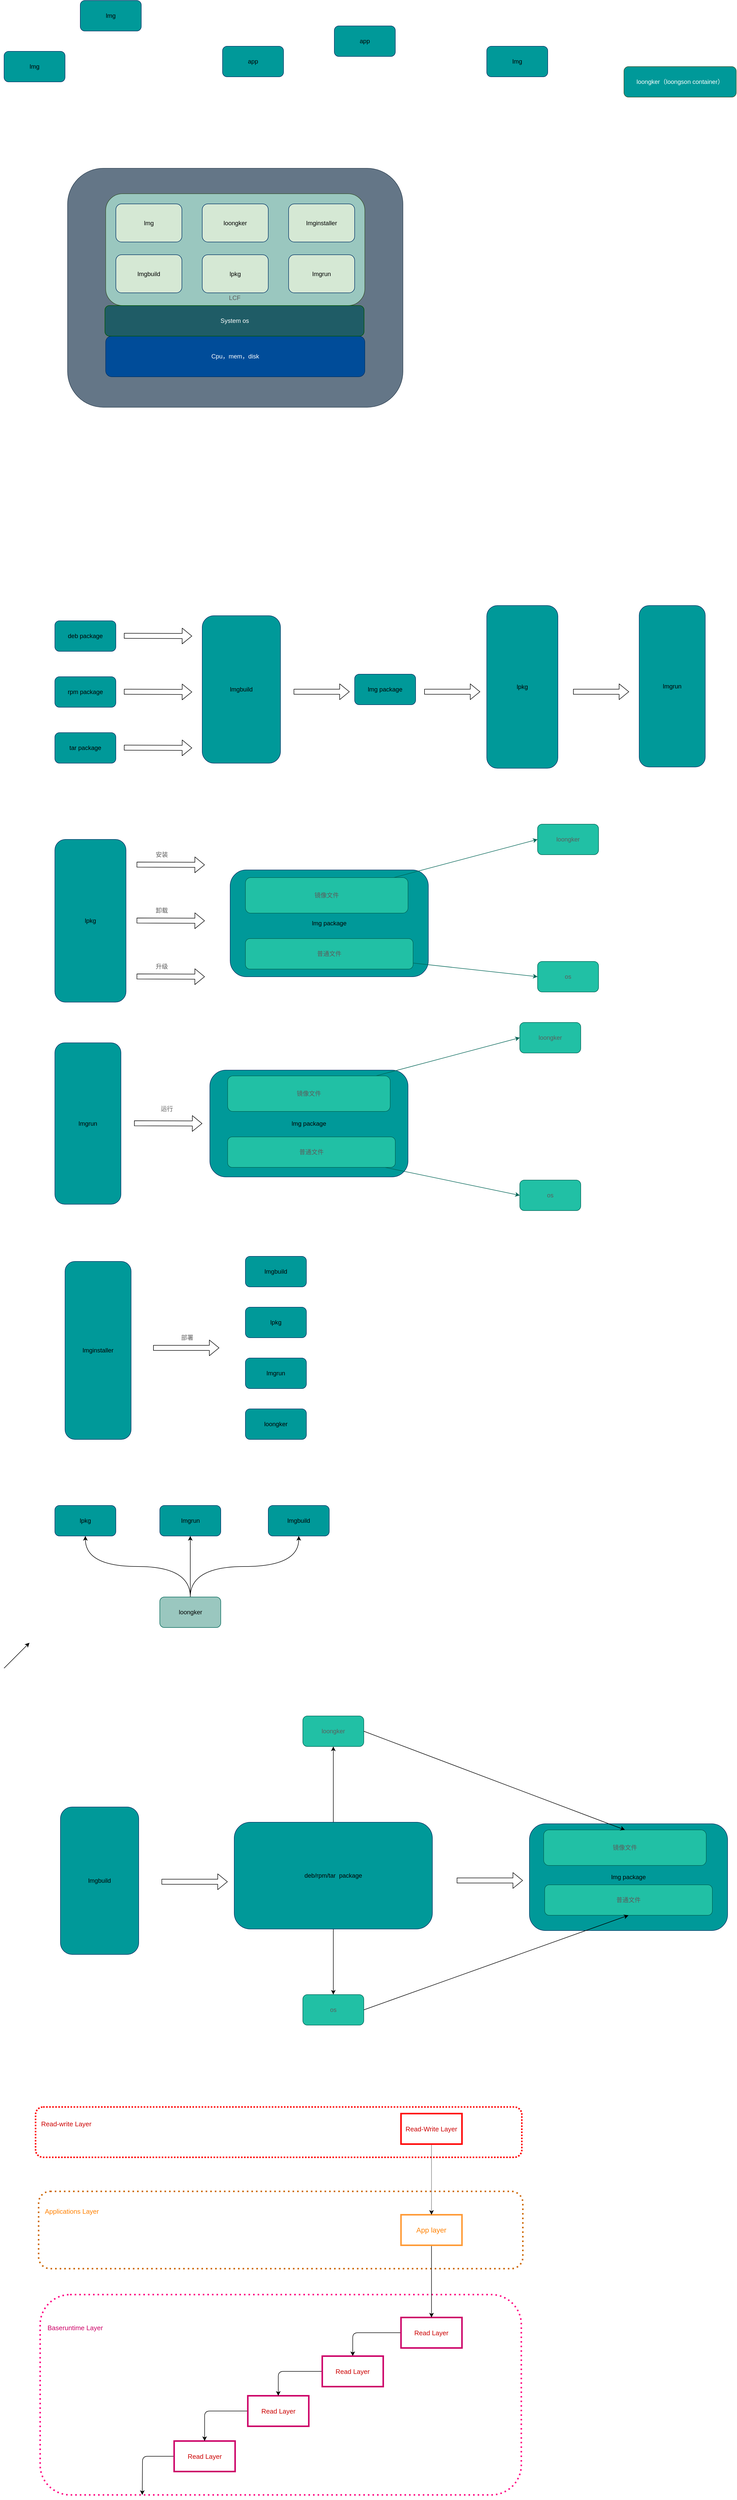 <mxfile version="20.2.6" type="github">
  <diagram id="aV5w22nhNH_Wzgc8BO7l" name="Page-1">
    <mxGraphModel dx="2729" dy="936" grid="0" gridSize="10" guides="1" tooltips="1" connect="1" arrows="1" fold="1" page="1" pageScale="1" pageWidth="827" pageHeight="1169" math="0" shadow="0">
      <root>
        <mxCell id="0" />
        <mxCell id="1" parent="0" />
        <mxCell id="tzlG480XD32pi5aD75Bq-49" value="" style="rounded=1;whiteSpace=wrap;html=1;strokeColor=#FF0080;dashed=1;dashPattern=1 2;strokeWidth=3;" vertex="1" parent="1">
          <mxGeometry x="71" y="4542" width="947" height="394" as="geometry" />
        </mxCell>
        <mxCell id="tzlG480XD32pi5aD75Bq-48" value="" style="rounded=1;whiteSpace=wrap;html=1;strokeColor=#CC6600;dashed=1;dashPattern=1 2;strokeWidth=3;" vertex="1" parent="1">
          <mxGeometry x="68" y="4339" width="953" height="152" as="geometry" />
        </mxCell>
        <mxCell id="MgCIcN8HCtVji7_G_k5s-110" value="" style="rounded=1;whiteSpace=wrap;html=1;strokeColor=#314354;fillColor=#647687;fontColor=#ffffff;" parent="1" vertex="1">
          <mxGeometry x="125" y="360" width="660" height="470" as="geometry" />
        </mxCell>
        <mxCell id="MgCIcN8HCtVji7_G_k5s-99" value="lmg package" style="rounded=1;whiteSpace=wrap;html=1;strokeColor=#003366;fillColor=#009999;" parent="1" vertex="1">
          <mxGeometry x="405" y="2133.75" width="390" height="210" as="geometry" />
        </mxCell>
        <mxCell id="MgCIcN8HCtVji7_G_k5s-52" value="" style="rounded=1;whiteSpace=wrap;html=1;strokeColor=#3A5431;fillColor=#9AC7BF;fontColor=#ffffff;" parent="1" vertex="1">
          <mxGeometry x="200" y="410" width="510" height="220" as="geometry" />
        </mxCell>
        <mxCell id="MgCIcN8HCtVji7_G_k5s-2" value="Cpu，mem，disk" style="rounded=1;whiteSpace=wrap;html=1;fillColor=#004C99;strokeColor=#003366;fontColor=#ffffff;" parent="1" vertex="1">
          <mxGeometry x="200" y="690" width="510" height="80" as="geometry" />
        </mxCell>
        <mxCell id="MgCIcN8HCtVji7_G_k5s-3" value="System os" style="rounded=1;whiteSpace=wrap;html=1;fillColor=#1F5C66;strokeColor=#005700;fontColor=#ffffff;" parent="1" vertex="1">
          <mxGeometry x="198.5" y="630" width="510" height="60" as="geometry" />
        </mxCell>
        <mxCell id="MgCIcN8HCtVji7_G_k5s-7" value="loongker（loongson container）" style="rounded=1;whiteSpace=wrap;html=1;fillColor=#009999;strokeColor=#3A5431;fontColor=#ffffff;" parent="1" vertex="1">
          <mxGeometry x="1220" y="160" width="221" height="60" as="geometry" />
        </mxCell>
        <mxCell id="MgCIcN8HCtVji7_G_k5s-45" value="lmg" style="rounded=1;whiteSpace=wrap;html=1;strokeColor=#003366;fillColor=#009999;" parent="1" vertex="1">
          <mxGeometry x="150" y="30" width="120" height="60" as="geometry" />
        </mxCell>
        <mxCell id="MgCIcN8HCtVji7_G_k5s-46" value="app" style="rounded=1;whiteSpace=wrap;html=1;strokeColor=#003366;fillColor=#009999;" parent="1" vertex="1">
          <mxGeometry x="430" y="120" width="120" height="60" as="geometry" />
        </mxCell>
        <mxCell id="MgCIcN8HCtVji7_G_k5s-47" value="app" style="rounded=1;whiteSpace=wrap;html=1;strokeColor=#003366;fillColor=#009999;" parent="1" vertex="1">
          <mxGeometry x="650" y="80" width="120" height="60" as="geometry" />
        </mxCell>
        <mxCell id="MgCIcN8HCtVji7_G_k5s-53" value="lmg" style="rounded=1;whiteSpace=wrap;html=1;strokeColor=#003366;fillColor=#009999;" parent="1" vertex="1">
          <mxGeometry x="950" y="120" width="120" height="60" as="geometry" />
        </mxCell>
        <mxCell id="MgCIcN8HCtVji7_G_k5s-55" value="lmg" style="rounded=1;whiteSpace=wrap;html=1;strokeColor=#003366;fillColor=#009999;" parent="1" vertex="1">
          <mxGeometry y="130" width="120" height="60" as="geometry" />
        </mxCell>
        <mxCell id="MgCIcN8HCtVji7_G_k5s-56" value="lmg package" style="rounded=1;whiteSpace=wrap;html=1;strokeColor=#003366;fillColor=#009999;" parent="1" vertex="1">
          <mxGeometry x="690" y="1355" width="120" height="60" as="geometry" />
        </mxCell>
        <mxCell id="MgCIcN8HCtVji7_G_k5s-57" value="lmgbuild" style="rounded=1;whiteSpace=wrap;html=1;strokeColor=#003366;fillColor=#009999;" parent="1" vertex="1">
          <mxGeometry x="390" y="1240" width="154" height="290" as="geometry" />
        </mxCell>
        <mxCell id="MgCIcN8HCtVji7_G_k5s-58" value="lmgrun" style="rounded=1;whiteSpace=wrap;html=1;strokeColor=#003366;fillColor=#009999;" parent="1" vertex="1">
          <mxGeometry x="1250" y="1220" width="130" height="317.5" as="geometry" />
        </mxCell>
        <mxCell id="MgCIcN8HCtVji7_G_k5s-59" value="lpkg" style="rounded=1;whiteSpace=wrap;html=1;strokeColor=#003366;fillColor=#009999;" parent="1" vertex="1">
          <mxGeometry x="950" y="1220" width="140" height="320" as="geometry" />
        </mxCell>
        <mxCell id="MgCIcN8HCtVji7_G_k5s-60" value="deb package" style="rounded=1;whiteSpace=wrap;html=1;strokeColor=#003366;fillColor=#009999;" parent="1" vertex="1">
          <mxGeometry x="100" y="1250" width="120" height="60" as="geometry" />
        </mxCell>
        <mxCell id="MgCIcN8HCtVji7_G_k5s-61" value="rpm package" style="rounded=1;whiteSpace=wrap;html=1;strokeColor=#003366;fillColor=#009999;" parent="1" vertex="1">
          <mxGeometry x="100" y="1360" width="120" height="60" as="geometry" />
        </mxCell>
        <mxCell id="MgCIcN8HCtVji7_G_k5s-62" value="tar package" style="rounded=1;whiteSpace=wrap;html=1;strokeColor=#003366;fillColor=#009999;" parent="1" vertex="1">
          <mxGeometry x="100" y="1470" width="120" height="60" as="geometry" />
        </mxCell>
        <mxCell id="MgCIcN8HCtVji7_G_k5s-64" value="" style="shape=flexArrow;endArrow=classic;html=1;rounded=1;curved=1;" parent="1" edge="1">
          <mxGeometry width="50" height="50" relative="1" as="geometry">
            <mxPoint x="236" y="1499.5" as="sourcePoint" />
            <mxPoint x="370" y="1500" as="targetPoint" />
          </mxGeometry>
        </mxCell>
        <mxCell id="MgCIcN8HCtVji7_G_k5s-65" value="" style="shape=flexArrow;endArrow=classic;html=1;rounded=1;curved=1;" parent="1" edge="1">
          <mxGeometry width="50" height="50" relative="1" as="geometry">
            <mxPoint x="236" y="1279.5" as="sourcePoint" />
            <mxPoint x="370" y="1280" as="targetPoint" />
          </mxGeometry>
        </mxCell>
        <mxCell id="MgCIcN8HCtVji7_G_k5s-66" value="" style="shape=flexArrow;endArrow=classic;html=1;rounded=1;curved=1;" parent="1" edge="1">
          <mxGeometry width="50" height="50" relative="1" as="geometry">
            <mxPoint x="236" y="1389.5" as="sourcePoint" />
            <mxPoint x="370" y="1390" as="targetPoint" />
          </mxGeometry>
        </mxCell>
        <mxCell id="MgCIcN8HCtVji7_G_k5s-67" value="" style="shape=flexArrow;endArrow=classic;html=1;rounded=1;fontColor=#5C5C5C;curved=1;" parent="1" edge="1">
          <mxGeometry width="50" height="50" relative="1" as="geometry">
            <mxPoint x="570" y="1389.5" as="sourcePoint" />
            <mxPoint x="680" y="1389.5" as="targetPoint" />
          </mxGeometry>
        </mxCell>
        <mxCell id="MgCIcN8HCtVji7_G_k5s-69" value="" style="shape=flexArrow;endArrow=classic;html=1;rounded=1;fontColor=#5C5C5C;curved=1;" parent="1" edge="1">
          <mxGeometry width="50" height="50" relative="1" as="geometry">
            <mxPoint x="827" y="1389.5" as="sourcePoint" />
            <mxPoint x="937" y="1389.5" as="targetPoint" />
          </mxGeometry>
        </mxCell>
        <mxCell id="MgCIcN8HCtVji7_G_k5s-70" value="" style="shape=flexArrow;endArrow=classic;html=1;rounded=1;fontColor=#5C5C5C;curved=1;" parent="1" edge="1">
          <mxGeometry width="50" height="50" relative="1" as="geometry">
            <mxPoint x="1120" y="1389.5" as="sourcePoint" />
            <mxPoint x="1230" y="1389.5" as="targetPoint" />
          </mxGeometry>
        </mxCell>
        <mxCell id="MgCIcN8HCtVji7_G_k5s-71" value="loongker" style="rounded=1;whiteSpace=wrap;html=1;strokeColor=#003366;fillColor=#D5E8D4;" parent="1" vertex="1">
          <mxGeometry x="390" y="430" width="130" height="75" as="geometry" />
        </mxCell>
        <mxCell id="MgCIcN8HCtVji7_G_k5s-73" value="lpkg" style="rounded=1;whiteSpace=wrap;html=1;strokeColor=#003366;fillColor=#009999;" parent="1" vertex="1">
          <mxGeometry x="100" y="1680" width="140" height="320" as="geometry" />
        </mxCell>
        <mxCell id="MgCIcN8HCtVji7_G_k5s-75" value="" style="shape=flexArrow;endArrow=classic;html=1;rounded=1;curved=1;" parent="1" edge="1">
          <mxGeometry width="50" height="50" relative="1" as="geometry">
            <mxPoint x="261" y="1949.5" as="sourcePoint" />
            <mxPoint x="395" y="1950" as="targetPoint" />
          </mxGeometry>
        </mxCell>
        <mxCell id="MgCIcN8HCtVji7_G_k5s-76" value="" style="shape=flexArrow;endArrow=classic;html=1;rounded=1;curved=1;" parent="1" edge="1">
          <mxGeometry width="50" height="50" relative="1" as="geometry">
            <mxPoint x="261" y="1729.5" as="sourcePoint" />
            <mxPoint x="395" y="1730" as="targetPoint" />
          </mxGeometry>
        </mxCell>
        <mxCell id="MgCIcN8HCtVji7_G_k5s-77" value="" style="shape=flexArrow;endArrow=classic;html=1;rounded=1;curved=1;" parent="1" edge="1">
          <mxGeometry width="50" height="50" relative="1" as="geometry">
            <mxPoint x="261" y="1839.5" as="sourcePoint" />
            <mxPoint x="395" y="1840" as="targetPoint" />
          </mxGeometry>
        </mxCell>
        <mxCell id="MgCIcN8HCtVji7_G_k5s-78" value="安装" style="text;html=1;align=center;verticalAlign=middle;resizable=0;points=[];autosize=1;strokeColor=none;fillColor=none;fontColor=#5C5C5C;rounded=1;" parent="1" vertex="1">
          <mxGeometry x="290" y="1700" width="40" height="20" as="geometry" />
        </mxCell>
        <mxCell id="MgCIcN8HCtVji7_G_k5s-79" value="卸载" style="text;html=1;align=center;verticalAlign=middle;resizable=0;points=[];autosize=1;strokeColor=none;fillColor=none;fontColor=#5C5C5C;rounded=1;" parent="1" vertex="1">
          <mxGeometry x="290" y="1810" width="40" height="20" as="geometry" />
        </mxCell>
        <mxCell id="MgCIcN8HCtVji7_G_k5s-80" value="升级" style="text;html=1;align=center;verticalAlign=middle;resizable=0;points=[];autosize=1;strokeColor=none;fillColor=none;fontColor=#5C5C5C;rounded=1;" parent="1" vertex="1">
          <mxGeometry x="290" y="1920" width="40" height="20" as="geometry" />
        </mxCell>
        <mxCell id="MgCIcN8HCtVji7_G_k5s-82" value="lmgrun" style="rounded=1;whiteSpace=wrap;html=1;strokeColor=#003366;fillColor=#009999;" parent="1" vertex="1">
          <mxGeometry x="100" y="2080" width="130" height="317.5" as="geometry" />
        </mxCell>
        <mxCell id="MgCIcN8HCtVji7_G_k5s-84" value="" style="shape=flexArrow;endArrow=classic;html=1;rounded=1;curved=1;" parent="1" edge="1">
          <mxGeometry width="50" height="50" relative="1" as="geometry">
            <mxPoint x="256" y="2238.25" as="sourcePoint" />
            <mxPoint x="390" y="2238.75" as="targetPoint" />
          </mxGeometry>
        </mxCell>
        <mxCell id="MgCIcN8HCtVji7_G_k5s-85" value="lmg package" style="rounded=1;whiteSpace=wrap;html=1;strokeColor=#003366;fillColor=#009999;" parent="1" vertex="1">
          <mxGeometry x="445" y="1740" width="390" height="210" as="geometry" />
        </mxCell>
        <mxCell id="MgCIcN8HCtVji7_G_k5s-86" value="普通文件" style="rounded=1;whiteSpace=wrap;html=1;fontColor=#5C5C5C;strokeColor=#006658;fillColor=#21C0A5;" parent="1" vertex="1">
          <mxGeometry x="475" y="1875" width="330" height="60" as="geometry" />
        </mxCell>
        <mxCell id="MgCIcN8HCtVji7_G_k5s-87" value="镜像文件" style="rounded=1;whiteSpace=wrap;html=1;fontColor=#5C5C5C;strokeColor=#006658;fillColor=#21C0A5;" parent="1" vertex="1">
          <mxGeometry x="475" y="1755" width="320" height="70" as="geometry" />
        </mxCell>
        <mxCell id="MgCIcN8HCtVji7_G_k5s-89" value="" style="endArrow=classic;html=1;rounded=1;fontColor=#5C5C5C;strokeColor=#006658;fillColor=#21C0A5;curved=1;" parent="1" source="MgCIcN8HCtVji7_G_k5s-87" edge="1">
          <mxGeometry width="50" height="50" relative="1" as="geometry">
            <mxPoint x="1010" y="1810" as="sourcePoint" />
            <mxPoint x="1050" y="1680" as="targetPoint" />
          </mxGeometry>
        </mxCell>
        <mxCell id="MgCIcN8HCtVji7_G_k5s-90" value="" style="endArrow=classic;html=1;rounded=1;fontColor=#5C5C5C;strokeColor=#006658;fillColor=#21C0A5;curved=1;entryX=0;entryY=0.5;entryDx=0;entryDy=0;" parent="1" source="MgCIcN8HCtVji7_G_k5s-86" target="MgCIcN8HCtVji7_G_k5s-91" edge="1">
          <mxGeometry width="50" height="50" relative="1" as="geometry">
            <mxPoint x="1020" y="1960" as="sourcePoint" />
            <mxPoint x="1000" y="2060" as="targetPoint" />
          </mxGeometry>
        </mxCell>
        <mxCell id="MgCIcN8HCtVji7_G_k5s-91" value="os" style="rounded=1;whiteSpace=wrap;html=1;fontColor=#5C5C5C;strokeColor=#006658;fillColor=#21C0A5;" parent="1" vertex="1">
          <mxGeometry x="1050" y="1920" width="120" height="60" as="geometry" />
        </mxCell>
        <mxCell id="MgCIcN8HCtVji7_G_k5s-92" value="loongker" style="rounded=1;whiteSpace=wrap;html=1;fontColor=#5C5C5C;strokeColor=#006658;fillColor=#21C0A5;" parent="1" vertex="1">
          <mxGeometry x="1050" y="1650" width="120" height="60" as="geometry" />
        </mxCell>
        <mxCell id="MgCIcN8HCtVji7_G_k5s-93" value="普通文件" style="rounded=1;whiteSpace=wrap;html=1;fontColor=#5C5C5C;strokeColor=#006658;fillColor=#21C0A5;" parent="1" vertex="1">
          <mxGeometry x="440" y="2265" width="330" height="60" as="geometry" />
        </mxCell>
        <mxCell id="MgCIcN8HCtVji7_G_k5s-94" value="镜像文件" style="rounded=1;whiteSpace=wrap;html=1;fontColor=#5C5C5C;strokeColor=#006658;fillColor=#21C0A5;" parent="1" vertex="1">
          <mxGeometry x="440" y="2145" width="320" height="70" as="geometry" />
        </mxCell>
        <mxCell id="MgCIcN8HCtVji7_G_k5s-95" value="" style="endArrow=classic;html=1;rounded=1;fontColor=#5C5C5C;strokeColor=#006658;fillColor=#21C0A5;curved=1;" parent="1" source="MgCIcN8HCtVji7_G_k5s-94" edge="1">
          <mxGeometry width="50" height="50" relative="1" as="geometry">
            <mxPoint x="975" y="2200" as="sourcePoint" />
            <mxPoint x="1015" y="2070" as="targetPoint" />
          </mxGeometry>
        </mxCell>
        <mxCell id="MgCIcN8HCtVji7_G_k5s-96" value="" style="endArrow=classic;html=1;rounded=1;fontColor=#5C5C5C;strokeColor=#006658;fillColor=#21C0A5;curved=1;entryX=0;entryY=0.5;entryDx=0;entryDy=0;" parent="1" source="MgCIcN8HCtVji7_G_k5s-93" target="MgCIcN8HCtVji7_G_k5s-97" edge="1">
          <mxGeometry width="50" height="50" relative="1" as="geometry">
            <mxPoint x="985" y="2350" as="sourcePoint" />
            <mxPoint x="965" y="2450" as="targetPoint" />
          </mxGeometry>
        </mxCell>
        <mxCell id="MgCIcN8HCtVji7_G_k5s-97" value="os" style="rounded=1;whiteSpace=wrap;html=1;fontColor=#5C5C5C;strokeColor=#006658;fillColor=#21C0A5;" parent="1" vertex="1">
          <mxGeometry x="1015" y="2350" width="120" height="60" as="geometry" />
        </mxCell>
        <mxCell id="MgCIcN8HCtVji7_G_k5s-98" value="loongker" style="rounded=1;whiteSpace=wrap;html=1;fontColor=#5C5C5C;strokeColor=#006658;fillColor=#21C0A5;" parent="1" vertex="1">
          <mxGeometry x="1015" y="2040" width="120" height="60" as="geometry" />
        </mxCell>
        <mxCell id="MgCIcN8HCtVji7_G_k5s-100" value="运行" style="text;html=1;align=center;verticalAlign=middle;resizable=0;points=[];autosize=1;strokeColor=none;fillColor=none;fontColor=#5C5C5C;rounded=1;" parent="1" vertex="1">
          <mxGeometry x="300" y="2200" width="40" height="20" as="geometry" />
        </mxCell>
        <mxCell id="MgCIcN8HCtVji7_G_k5s-101" value="lmg" style="rounded=1;whiteSpace=wrap;html=1;strokeColor=#003366;fillColor=#D5E8D4;" parent="1" vertex="1">
          <mxGeometry x="220" y="430" width="130" height="75" as="geometry" />
        </mxCell>
        <mxCell id="MgCIcN8HCtVji7_G_k5s-102" value="lmgbuild" style="rounded=1;whiteSpace=wrap;html=1;strokeColor=#003366;fillColor=#D5E8D4;" parent="1" vertex="1">
          <mxGeometry x="220" y="530" width="130" height="75" as="geometry" />
        </mxCell>
        <mxCell id="MgCIcN8HCtVji7_G_k5s-103" value="lmgrun" style="rounded=1;whiteSpace=wrap;html=1;strokeColor=#003366;fillColor=#D5E8D4;" parent="1" vertex="1">
          <mxGeometry x="560" y="530" width="130" height="75" as="geometry" />
        </mxCell>
        <mxCell id="MgCIcN8HCtVji7_G_k5s-104" value="lpkg" style="rounded=1;whiteSpace=wrap;html=1;strokeColor=#003366;fillColor=#D5E8D4;" parent="1" vertex="1">
          <mxGeometry x="390" y="530" width="130" height="75" as="geometry" />
        </mxCell>
        <mxCell id="MgCIcN8HCtVji7_G_k5s-105" value="lmginstaller" style="rounded=1;whiteSpace=wrap;html=1;strokeColor=#003366;fillColor=#D5E8D4;" parent="1" vertex="1">
          <mxGeometry x="560" y="430" width="130" height="75" as="geometry" />
        </mxCell>
        <mxCell id="MgCIcN8HCtVji7_G_k5s-106" value="LCF" style="text;html=1;strokeColor=none;fillColor=none;align=center;verticalAlign=middle;whiteSpace=wrap;rounded=1;fontColor=#5C5C5C;" parent="1" vertex="1">
          <mxGeometry x="423.5" y="610" width="60" height="10" as="geometry" />
        </mxCell>
        <mxCell id="MgCIcN8HCtVji7_G_k5s-111" value="lmginstaller" style="rounded=1;whiteSpace=wrap;html=1;strokeColor=#003366;fillColor=#009999;" parent="1" vertex="1">
          <mxGeometry x="120" y="2510" width="130" height="350" as="geometry" />
        </mxCell>
        <mxCell id="MgCIcN8HCtVji7_G_k5s-112" value="" style="shape=flexArrow;endArrow=classic;html=1;rounded=1;fontColor=#5C5C5C;strokeColor=#000000;fillColor=#FFFFFF;curved=1;" parent="1" edge="1">
          <mxGeometry width="50" height="50" relative="1" as="geometry">
            <mxPoint x="293.5" y="2680" as="sourcePoint" />
            <mxPoint x="423.5" y="2680" as="targetPoint" />
          </mxGeometry>
        </mxCell>
        <mxCell id="MgCIcN8HCtVji7_G_k5s-113" value="lpkg" style="rounded=1;whiteSpace=wrap;html=1;strokeColor=#003366;fillColor=#009999;" parent="1" vertex="1">
          <mxGeometry x="475" y="2600" width="120" height="60" as="geometry" />
        </mxCell>
        <mxCell id="MgCIcN8HCtVji7_G_k5s-114" value="lmgrun" style="rounded=1;whiteSpace=wrap;html=1;strokeColor=#003366;fillColor=#009999;" parent="1" vertex="1">
          <mxGeometry x="475" y="2700" width="120" height="60" as="geometry" />
        </mxCell>
        <mxCell id="MgCIcN8HCtVji7_G_k5s-115" value="lmgbuild" style="rounded=1;whiteSpace=wrap;html=1;strokeColor=#003366;fillColor=#009999;" parent="1" vertex="1">
          <mxGeometry x="475" y="2500" width="120" height="60" as="geometry" />
        </mxCell>
        <mxCell id="MgCIcN8HCtVji7_G_k5s-116" value="loongker" style="rounded=1;whiteSpace=wrap;html=1;strokeColor=#003366;fillColor=#009999;" parent="1" vertex="1">
          <mxGeometry x="475" y="2800" width="120" height="60" as="geometry" />
        </mxCell>
        <mxCell id="MgCIcN8HCtVji7_G_k5s-117" value="部署" style="text;html=1;align=center;verticalAlign=middle;resizable=0;points=[];autosize=1;strokeColor=none;fillColor=none;fontColor=#5C5C5C;" parent="1" vertex="1">
          <mxGeometry x="340" y="2650" width="40" height="20" as="geometry" />
        </mxCell>
        <mxCell id="MgCIcN8HCtVji7_G_k5s-125" style="edgeStyle=orthogonalEdgeStyle;curved=1;rounded=1;orthogonalLoop=1;jettySize=auto;html=1;exitX=0.5;exitY=0;exitDx=0;exitDy=0;entryX=0.5;entryY=1;entryDx=0;entryDy=0;fontColor=#5C5C5C;strokeColor=#000000;fillColor=#FFFFFF;" parent="1" source="MgCIcN8HCtVji7_G_k5s-118" target="MgCIcN8HCtVji7_G_k5s-120" edge="1">
          <mxGeometry relative="1" as="geometry" />
        </mxCell>
        <mxCell id="MgCIcN8HCtVji7_G_k5s-126" style="edgeStyle=orthogonalEdgeStyle;curved=1;rounded=1;orthogonalLoop=1;jettySize=auto;html=1;exitX=0.5;exitY=0;exitDx=0;exitDy=0;entryX=0.5;entryY=1;entryDx=0;entryDy=0;fontColor=#5C5C5C;strokeColor=#000000;fillColor=#FFFFFF;" parent="1" source="MgCIcN8HCtVji7_G_k5s-118" target="MgCIcN8HCtVji7_G_k5s-121" edge="1">
          <mxGeometry relative="1" as="geometry" />
        </mxCell>
        <mxCell id="MgCIcN8HCtVji7_G_k5s-127" style="edgeStyle=orthogonalEdgeStyle;curved=1;rounded=1;orthogonalLoop=1;jettySize=auto;html=1;exitX=0.5;exitY=0;exitDx=0;exitDy=0;entryX=0.5;entryY=1;entryDx=0;entryDy=0;fontColor=#5C5C5C;strokeColor=#000000;fillColor=#FFFFFF;" parent="1" source="MgCIcN8HCtVji7_G_k5s-118" target="MgCIcN8HCtVji7_G_k5s-119" edge="1">
          <mxGeometry relative="1" as="geometry" />
        </mxCell>
        <mxCell id="MgCIcN8HCtVji7_G_k5s-118" value="&lt;span style=&quot;color: rgb(0, 0, 0);&quot;&gt;loongker&lt;/span&gt;" style="rounded=1;whiteSpace=wrap;html=1;fontColor=#5C5C5C;strokeColor=#006658;fillColor=#9AC7BF;" parent="1" vertex="1">
          <mxGeometry x="306.5" y="3170" width="120" height="60" as="geometry" />
        </mxCell>
        <mxCell id="MgCIcN8HCtVji7_G_k5s-119" value="lmgbuild" style="rounded=1;whiteSpace=wrap;html=1;strokeColor=#003366;fillColor=#009999;" parent="1" vertex="1">
          <mxGeometry x="520" y="2990" width="120" height="60" as="geometry" />
        </mxCell>
        <mxCell id="MgCIcN8HCtVji7_G_k5s-120" value="lpkg" style="rounded=1;whiteSpace=wrap;html=1;strokeColor=#003366;fillColor=#009999;" parent="1" vertex="1">
          <mxGeometry x="100" y="2990" width="120" height="60" as="geometry" />
        </mxCell>
        <mxCell id="MgCIcN8HCtVji7_G_k5s-121" value="lmgrun" style="rounded=1;whiteSpace=wrap;html=1;strokeColor=#003366;fillColor=#009999;" parent="1" vertex="1">
          <mxGeometry x="306.5" y="2990" width="120" height="60" as="geometry" />
        </mxCell>
        <mxCell id="tzlG480XD32pi5aD75Bq-1" value="lmgbuild" style="rounded=1;whiteSpace=wrap;html=1;strokeColor=#003366;fillColor=#009999;" vertex="1" parent="1">
          <mxGeometry x="111" y="3583" width="154" height="290" as="geometry" />
        </mxCell>
        <mxCell id="tzlG480XD32pi5aD75Bq-2" value="" style="shape=flexArrow;endArrow=classic;html=1;rounded=1;fontColor=#5C5C5C;strokeColor=#000000;fillColor=#FFFFFF;curved=1;" edge="1" parent="1">
          <mxGeometry width="50" height="50" relative="1" as="geometry">
            <mxPoint x="310" y="3730" as="sourcePoint" />
            <mxPoint x="440" y="3730" as="targetPoint" />
          </mxGeometry>
        </mxCell>
        <mxCell id="tzlG480XD32pi5aD75Bq-27" style="edgeStyle=orthogonalEdgeStyle;rounded=0;orthogonalLoop=1;jettySize=auto;html=1;exitX=0.5;exitY=0;exitDx=0;exitDy=0;entryX=0.5;entryY=1;entryDx=0;entryDy=0;" edge="1" parent="1" source="tzlG480XD32pi5aD75Bq-5" target="tzlG480XD32pi5aD75Bq-10">
          <mxGeometry relative="1" as="geometry" />
        </mxCell>
        <mxCell id="tzlG480XD32pi5aD75Bq-28" style="edgeStyle=orthogonalEdgeStyle;rounded=0;orthogonalLoop=1;jettySize=auto;html=1;exitX=0.5;exitY=1;exitDx=0;exitDy=0;" edge="1" parent="1" source="tzlG480XD32pi5aD75Bq-5" target="tzlG480XD32pi5aD75Bq-11">
          <mxGeometry relative="1" as="geometry" />
        </mxCell>
        <mxCell id="tzlG480XD32pi5aD75Bq-5" value="deb/rpm/tar&amp;nbsp; package" style="rounded=1;whiteSpace=wrap;html=1;strokeColor=#003366;fillColor=#009999;" vertex="1" parent="1">
          <mxGeometry x="453" y="3613" width="390" height="210" as="geometry" />
        </mxCell>
        <mxCell id="tzlG480XD32pi5aD75Bq-6" value="" style="shape=flexArrow;endArrow=classic;html=1;rounded=1;fontColor=#5C5C5C;strokeColor=#000000;fillColor=#FFFFFF;curved=1;" edge="1" parent="1">
          <mxGeometry width="50" height="50" relative="1" as="geometry">
            <mxPoint x="891" y="3727.5" as="sourcePoint" />
            <mxPoint x="1021" y="3727.5" as="targetPoint" />
          </mxGeometry>
        </mxCell>
        <mxCell id="tzlG480XD32pi5aD75Bq-7" value="lmg package" style="rounded=1;whiteSpace=wrap;html=1;strokeColor=#003366;fillColor=#009999;" vertex="1" parent="1">
          <mxGeometry x="1034" y="3616" width="390" height="210" as="geometry" />
        </mxCell>
        <mxCell id="tzlG480XD32pi5aD75Bq-8" value="镜像文件" style="rounded=1;whiteSpace=wrap;html=1;fontColor=#5C5C5C;strokeColor=#006658;fillColor=#21C0A5;" vertex="1" parent="1">
          <mxGeometry x="1062" y="3628" width="320" height="70" as="geometry" />
        </mxCell>
        <mxCell id="tzlG480XD32pi5aD75Bq-9" value="普通文件" style="rounded=1;whiteSpace=wrap;html=1;fontColor=#5C5C5C;strokeColor=#006658;fillColor=#21C0A5;" vertex="1" parent="1">
          <mxGeometry x="1064" y="3736" width="330" height="60" as="geometry" />
        </mxCell>
        <mxCell id="tzlG480XD32pi5aD75Bq-10" value="loongker" style="rounded=1;whiteSpace=wrap;html=1;fontColor=#5C5C5C;strokeColor=#006658;fillColor=#21C0A5;" vertex="1" parent="1">
          <mxGeometry x="588" y="3404" width="120" height="60" as="geometry" />
        </mxCell>
        <mxCell id="tzlG480XD32pi5aD75Bq-11" value="os" style="rounded=1;whiteSpace=wrap;html=1;fontColor=#5C5C5C;strokeColor=#006658;fillColor=#21C0A5;" vertex="1" parent="1">
          <mxGeometry x="588" y="3952" width="120" height="60" as="geometry" />
        </mxCell>
        <mxCell id="tzlG480XD32pi5aD75Bq-21" value="" style="endArrow=classic;html=1;rounded=0;entryX=0.5;entryY=0;entryDx=0;entryDy=0;exitX=1;exitY=0.5;exitDx=0;exitDy=0;" edge="1" parent="1" source="tzlG480XD32pi5aD75Bq-10" target="tzlG480XD32pi5aD75Bq-8">
          <mxGeometry width="50" height="50" relative="1" as="geometry">
            <mxPoint x="736" y="3220" as="sourcePoint" />
            <mxPoint x="1028" y="3146" as="targetPoint" />
          </mxGeometry>
        </mxCell>
        <mxCell id="tzlG480XD32pi5aD75Bq-22" value="" style="endArrow=classic;html=1;rounded=0;" edge="1" parent="1">
          <mxGeometry width="50" height="50" relative="1" as="geometry">
            <mxPoint y="3310" as="sourcePoint" />
            <mxPoint x="50" y="3260" as="targetPoint" />
          </mxGeometry>
        </mxCell>
        <mxCell id="tzlG480XD32pi5aD75Bq-25" value="" style="endArrow=classic;html=1;rounded=0;exitX=1;exitY=0.5;exitDx=0;exitDy=0;entryX=0.5;entryY=1;entryDx=0;entryDy=0;" edge="1" parent="1" source="tzlG480XD32pi5aD75Bq-11" target="tzlG480XD32pi5aD75Bq-9">
          <mxGeometry width="50" height="50" relative="1" as="geometry">
            <mxPoint x="986" y="4034" as="sourcePoint" />
            <mxPoint x="1036" y="3984" as="targetPoint" />
          </mxGeometry>
        </mxCell>
        <mxCell id="tzlG480XD32pi5aD75Bq-42" style="edgeStyle=orthogonalEdgeStyle;rounded=1;orthogonalLoop=1;jettySize=auto;html=1;exitX=0;exitY=0.5;exitDx=0;exitDy=0;startArrow=none;startFill=0;fillColor=#f8cecc;strokeColor=#000000;" edge="1" parent="1" source="tzlG480XD32pi5aD75Bq-30">
          <mxGeometry relative="1" as="geometry">
            <mxPoint x="271.996" y="4936.012" as="targetPoint" />
          </mxGeometry>
        </mxCell>
        <mxCell id="tzlG480XD32pi5aD75Bq-30" value="&lt;font color=&quot;#cc0000&quot; style=&quot;font-size: 13px;&quot;&gt;Read Layer&lt;/font&gt;" style="rounded=0;whiteSpace=wrap;html=1;strokeColor=#CC0066;strokeWidth=3;" vertex="1" parent="1">
          <mxGeometry x="334.73" y="4830" width="120" height="60" as="geometry" />
        </mxCell>
        <mxCell id="tzlG480XD32pi5aD75Bq-38" style="edgeStyle=orthogonalEdgeStyle;rounded=1;orthogonalLoop=1;jettySize=auto;html=1;exitX=0;exitY=0.5;exitDx=0;exitDy=0;" edge="1" parent="1" source="tzlG480XD32pi5aD75Bq-35" target="tzlG480XD32pi5aD75Bq-30">
          <mxGeometry relative="1" as="geometry" />
        </mxCell>
        <mxCell id="tzlG480XD32pi5aD75Bq-35" value="&lt;font style=&quot;font-size: 13px;&quot; color=&quot;#cc0000&quot;&gt;Read Layer&lt;/font&gt;" style="rounded=0;whiteSpace=wrap;html=1;strokeColor=#CC0066;strokeWidth=3;" vertex="1" parent="1">
          <mxGeometry x="479.73" y="4741" width="120" height="60" as="geometry" />
        </mxCell>
        <mxCell id="tzlG480XD32pi5aD75Bq-41" style="rounded=1;orthogonalLoop=1;jettySize=auto;html=1;exitX=0;exitY=0.5;exitDx=0;exitDy=0;edgeStyle=orthogonalEdgeStyle;" edge="1" parent="1" source="tzlG480XD32pi5aD75Bq-36" target="tzlG480XD32pi5aD75Bq-37">
          <mxGeometry relative="1" as="geometry" />
        </mxCell>
        <mxCell id="tzlG480XD32pi5aD75Bq-36" value="&lt;font style=&quot;font-size: 13px;&quot; color=&quot;#cc0000&quot;&gt;Read Layer&lt;/font&gt;" style="rounded=0;whiteSpace=wrap;html=1;strokeColor=#CC0066;strokeWidth=3;" vertex="1" parent="1">
          <mxGeometry x="781.23" y="4587" width="120" height="60" as="geometry" />
        </mxCell>
        <mxCell id="tzlG480XD32pi5aD75Bq-40" style="edgeStyle=orthogonalEdgeStyle;rounded=1;orthogonalLoop=1;jettySize=auto;html=1;exitX=0;exitY=0.5;exitDx=0;exitDy=0;" edge="1" parent="1" source="tzlG480XD32pi5aD75Bq-37" target="tzlG480XD32pi5aD75Bq-35">
          <mxGeometry relative="1" as="geometry" />
        </mxCell>
        <mxCell id="tzlG480XD32pi5aD75Bq-37" value="&lt;font color=&quot;#cc0000&quot; style=&quot;font-size: 13px;&quot;&gt;Read Layer&lt;/font&gt;" style="rounded=0;whiteSpace=wrap;html=1;strokeColor=#CC0066;strokeWidth=3;" vertex="1" parent="1">
          <mxGeometry x="626.23" y="4663" width="120" height="60" as="geometry" />
        </mxCell>
        <mxCell id="tzlG480XD32pi5aD75Bq-46" style="edgeStyle=orthogonalEdgeStyle;rounded=1;orthogonalLoop=1;jettySize=auto;html=1;exitX=0.5;exitY=1;exitDx=0;exitDy=0;startArrow=none;startFill=0;" edge="1" parent="1" source="tzlG480XD32pi5aD75Bq-44" target="tzlG480XD32pi5aD75Bq-36">
          <mxGeometry relative="1" as="geometry" />
        </mxCell>
        <mxCell id="tzlG480XD32pi5aD75Bq-44" value="&lt;font color=&quot;#ff8000&quot; style=&quot;font-size: 14px;&quot;&gt;App layer&lt;/font&gt;" style="rounded=0;whiteSpace=wrap;html=1;strokeWidth=3;strokeColor=#FF9933;" vertex="1" parent="1">
          <mxGeometry x="781.23" y="4385" width="120" height="60" as="geometry" />
        </mxCell>
        <mxCell id="tzlG480XD32pi5aD75Bq-50" value="&lt;font color=&quot;#cc0066&quot; style=&quot;font-size: 13px;&quot;&gt;Baseruntime Layer&lt;/font&gt;" style="text;html=1;strokeColor=none;fillColor=none;align=center;verticalAlign=middle;whiteSpace=wrap;rounded=0;dashed=1;" vertex="1" parent="1">
          <mxGeometry x="62" y="4591" width="156" height="31" as="geometry" />
        </mxCell>
        <mxCell id="tzlG480XD32pi5aD75Bq-52" value="&lt;font style=&quot;font-size: 13px;&quot; color=&quot;#ff8000&quot;&gt;Applications Layer&lt;/font&gt;" style="text;html=1;strokeColor=none;fillColor=none;align=center;verticalAlign=middle;whiteSpace=wrap;rounded=0;dashed=1;" vertex="1" parent="1">
          <mxGeometry x="71" y="4370" width="125" height="15" as="geometry" />
        </mxCell>
        <mxCell id="tzlG480XD32pi5aD75Bq-58" value="" style="rounded=1;whiteSpace=wrap;html=1;fontSize=13;fontColor=#CC0000;strokeColor=#FF0000;strokeWidth=3;dashed=1;dashPattern=1 1;" vertex="1" parent="1">
          <mxGeometry x="62" y="4173" width="957" height="99" as="geometry" />
        </mxCell>
        <mxCell id="tzlG480XD32pi5aD75Bq-64" style="edgeStyle=orthogonalEdgeStyle;rounded=1;orthogonalLoop=1;jettySize=auto;html=1;exitX=0.5;exitY=1;exitDx=0;exitDy=0;entryX=0.5;entryY=0;entryDx=0;entryDy=0;dashed=1;dashPattern=1 1;fontSize=13;fontColor=#CC0000;startArrow=none;startFill=0;strokeColor=#000000;" edge="1" parent="1" source="tzlG480XD32pi5aD75Bq-63" target="tzlG480XD32pi5aD75Bq-44">
          <mxGeometry relative="1" as="geometry" />
        </mxCell>
        <mxCell id="tzlG480XD32pi5aD75Bq-63" value="Read-Write Layer" style="rounded=0;whiteSpace=wrap;html=1;fontSize=13;fontColor=#CC0000;strokeColor=#FF0000;strokeWidth=3;" vertex="1" parent="1">
          <mxGeometry x="781.23" y="4186" width="120" height="60" as="geometry" />
        </mxCell>
        <mxCell id="tzlG480XD32pi5aD75Bq-68" value="Read-write Layer" style="text;html=1;strokeColor=none;fillColor=none;align=center;verticalAlign=middle;whiteSpace=wrap;rounded=0;dashed=1;dashPattern=1 2;fontSize=13;fontColor=#CC0000;" vertex="1" parent="1">
          <mxGeometry x="65.5" y="4193" width="113" height="25" as="geometry" />
        </mxCell>
      </root>
    </mxGraphModel>
  </diagram>
</mxfile>
